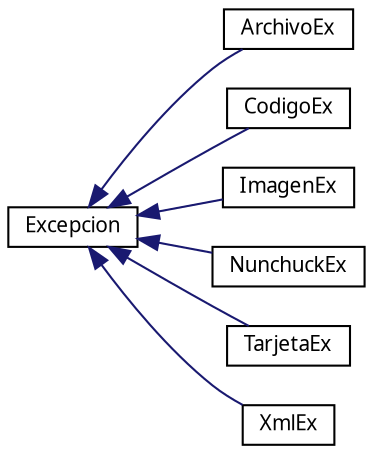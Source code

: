 digraph G
{
  edge [fontname="FreeSans.ttf",fontsize="10",labelfontname="FreeSans.ttf",labelfontsize="10"];
  node [fontname="FreeSans.ttf",fontsize="10",shape=record];
  rankdir=LR;
  Node1 [label="Excepcion",height=0.2,width=0.4,color="black", fillcolor="white", style="filled",URL="$classExcepcion.html",tooltip="Clase de excepción básica."];
  Node1 -> Node2 [dir=back,color="midnightblue",fontsize="10",style="solid",fontname="FreeSans.ttf"];
  Node2 [label="ArchivoEx",height=0.2,width=0.4,color="black", fillcolor="white", style="filled",URL="$classArchivoEx.html",tooltip="Clase de excepción para errores relacionados con archivos."];
  Node1 -> Node3 [dir=back,color="midnightblue",fontsize="10",style="solid",fontname="FreeSans.ttf"];
  Node3 [label="CodigoEx",height=0.2,width=0.4,color="black", fillcolor="white", style="filled",URL="$classCodigoEx.html",tooltip="Clase de excepción para errores relacionados con códigos identificadores."];
  Node1 -> Node4 [dir=back,color="midnightblue",fontsize="10",style="solid",fontname="FreeSans.ttf"];
  Node4 [label="ImagenEx",height=0.2,width=0.4,color="black", fillcolor="white", style="filled",URL="$classImagenEx.html",tooltip="Clase de excepción para errores relacionados con una imagen o textura."];
  Node1 -> Node5 [dir=back,color="midnightblue",fontsize="10",style="solid",fontname="FreeSans.ttf"];
  Node5 [label="NunchuckEx",height=0.2,width=0.4,color="black", fillcolor="white", style="filled",URL="$classNunchuckEx.html",tooltip="Clase de excepción para errores relacionados con el Nunchuck de un mando."];
  Node1 -> Node6 [dir=back,color="midnightblue",fontsize="10",style="solid",fontname="FreeSans.ttf"];
  Node6 [label="TarjetaEx",height=0.2,width=0.4,color="black", fillcolor="white", style="filled",URL="$classTarjetaEx.html",tooltip="Clase de excepción para errores relacionados con la tarjeta SD."];
  Node1 -> Node7 [dir=back,color="midnightblue",fontsize="10",style="solid",fontname="FreeSans.ttf"];
  Node7 [label="XmlEx",height=0.2,width=0.4,color="black", fillcolor="white", style="filled",URL="$classXmlEx.html",tooltip="Clase de excepción para errores relacionados con un árbol XML."];
}
